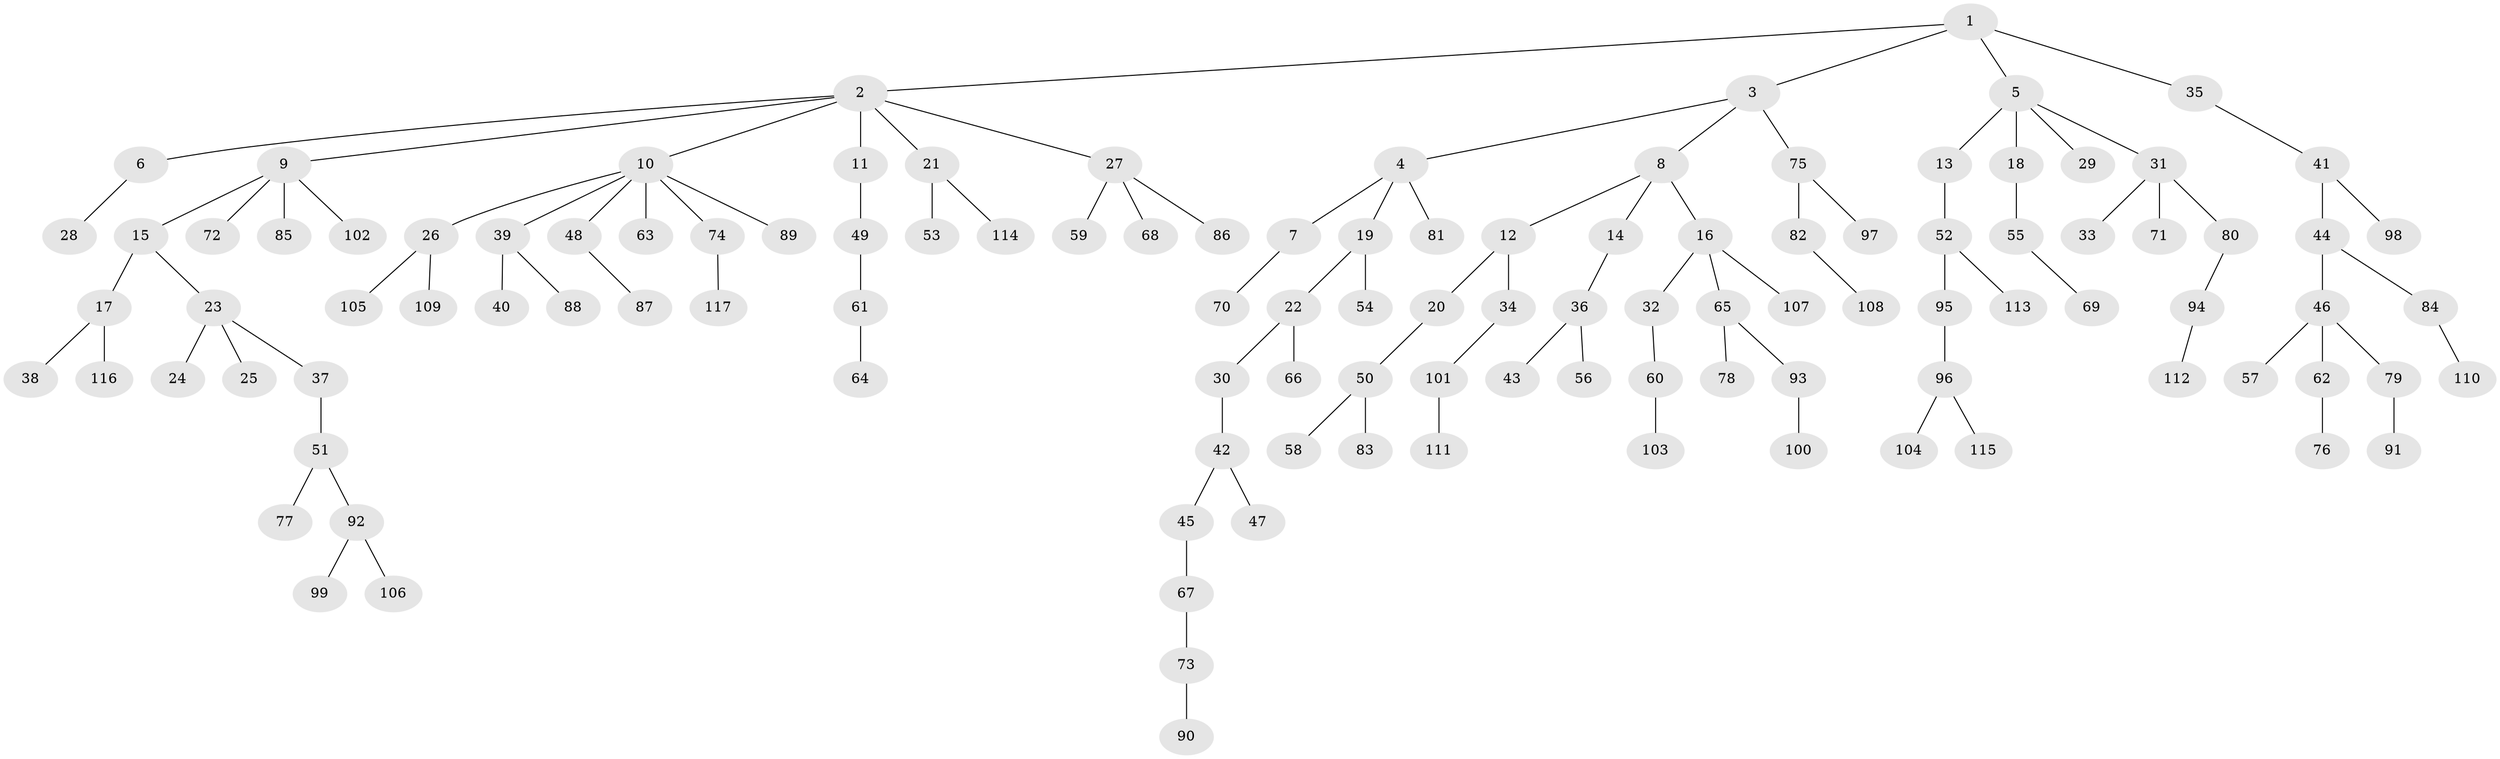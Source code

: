 // Generated by graph-tools (version 1.1) at 2025/50/03/09/25 03:50:19]
// undirected, 117 vertices, 116 edges
graph export_dot {
graph [start="1"]
  node [color=gray90,style=filled];
  1;
  2;
  3;
  4;
  5;
  6;
  7;
  8;
  9;
  10;
  11;
  12;
  13;
  14;
  15;
  16;
  17;
  18;
  19;
  20;
  21;
  22;
  23;
  24;
  25;
  26;
  27;
  28;
  29;
  30;
  31;
  32;
  33;
  34;
  35;
  36;
  37;
  38;
  39;
  40;
  41;
  42;
  43;
  44;
  45;
  46;
  47;
  48;
  49;
  50;
  51;
  52;
  53;
  54;
  55;
  56;
  57;
  58;
  59;
  60;
  61;
  62;
  63;
  64;
  65;
  66;
  67;
  68;
  69;
  70;
  71;
  72;
  73;
  74;
  75;
  76;
  77;
  78;
  79;
  80;
  81;
  82;
  83;
  84;
  85;
  86;
  87;
  88;
  89;
  90;
  91;
  92;
  93;
  94;
  95;
  96;
  97;
  98;
  99;
  100;
  101;
  102;
  103;
  104;
  105;
  106;
  107;
  108;
  109;
  110;
  111;
  112;
  113;
  114;
  115;
  116;
  117;
  1 -- 2;
  1 -- 3;
  1 -- 5;
  1 -- 35;
  2 -- 6;
  2 -- 9;
  2 -- 10;
  2 -- 11;
  2 -- 21;
  2 -- 27;
  3 -- 4;
  3 -- 8;
  3 -- 75;
  4 -- 7;
  4 -- 19;
  4 -- 81;
  5 -- 13;
  5 -- 18;
  5 -- 29;
  5 -- 31;
  6 -- 28;
  7 -- 70;
  8 -- 12;
  8 -- 14;
  8 -- 16;
  9 -- 15;
  9 -- 72;
  9 -- 85;
  9 -- 102;
  10 -- 26;
  10 -- 39;
  10 -- 48;
  10 -- 63;
  10 -- 74;
  10 -- 89;
  11 -- 49;
  12 -- 20;
  12 -- 34;
  13 -- 52;
  14 -- 36;
  15 -- 17;
  15 -- 23;
  16 -- 32;
  16 -- 65;
  16 -- 107;
  17 -- 38;
  17 -- 116;
  18 -- 55;
  19 -- 22;
  19 -- 54;
  20 -- 50;
  21 -- 53;
  21 -- 114;
  22 -- 30;
  22 -- 66;
  23 -- 24;
  23 -- 25;
  23 -- 37;
  26 -- 105;
  26 -- 109;
  27 -- 59;
  27 -- 68;
  27 -- 86;
  30 -- 42;
  31 -- 33;
  31 -- 71;
  31 -- 80;
  32 -- 60;
  34 -- 101;
  35 -- 41;
  36 -- 43;
  36 -- 56;
  37 -- 51;
  39 -- 40;
  39 -- 88;
  41 -- 44;
  41 -- 98;
  42 -- 45;
  42 -- 47;
  44 -- 46;
  44 -- 84;
  45 -- 67;
  46 -- 57;
  46 -- 62;
  46 -- 79;
  48 -- 87;
  49 -- 61;
  50 -- 58;
  50 -- 83;
  51 -- 77;
  51 -- 92;
  52 -- 95;
  52 -- 113;
  55 -- 69;
  60 -- 103;
  61 -- 64;
  62 -- 76;
  65 -- 78;
  65 -- 93;
  67 -- 73;
  73 -- 90;
  74 -- 117;
  75 -- 82;
  75 -- 97;
  79 -- 91;
  80 -- 94;
  82 -- 108;
  84 -- 110;
  92 -- 99;
  92 -- 106;
  93 -- 100;
  94 -- 112;
  95 -- 96;
  96 -- 104;
  96 -- 115;
  101 -- 111;
}
